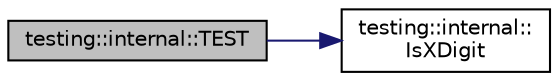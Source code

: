 digraph "testing::internal::TEST"
{
  edge [fontname="Helvetica",fontsize="10",labelfontname="Helvetica",labelfontsize="10"];
  node [fontname="Helvetica",fontsize="10",shape=record];
  rankdir="LR";
  Node3135 [label="testing::internal::TEST",height=0.2,width=0.4,color="black", fillcolor="grey75", style="filled", fontcolor="black"];
  Node3135 -> Node3136 [color="midnightblue",fontsize="10",style="solid",fontname="Helvetica"];
  Node3136 [label="testing::internal::\lIsXDigit",height=0.2,width=0.4,color="black", fillcolor="white", style="filled",URL="$d0/da7/namespacetesting_1_1internal.html#aa234ef141278263fb143b616c74c86e7"];
}
